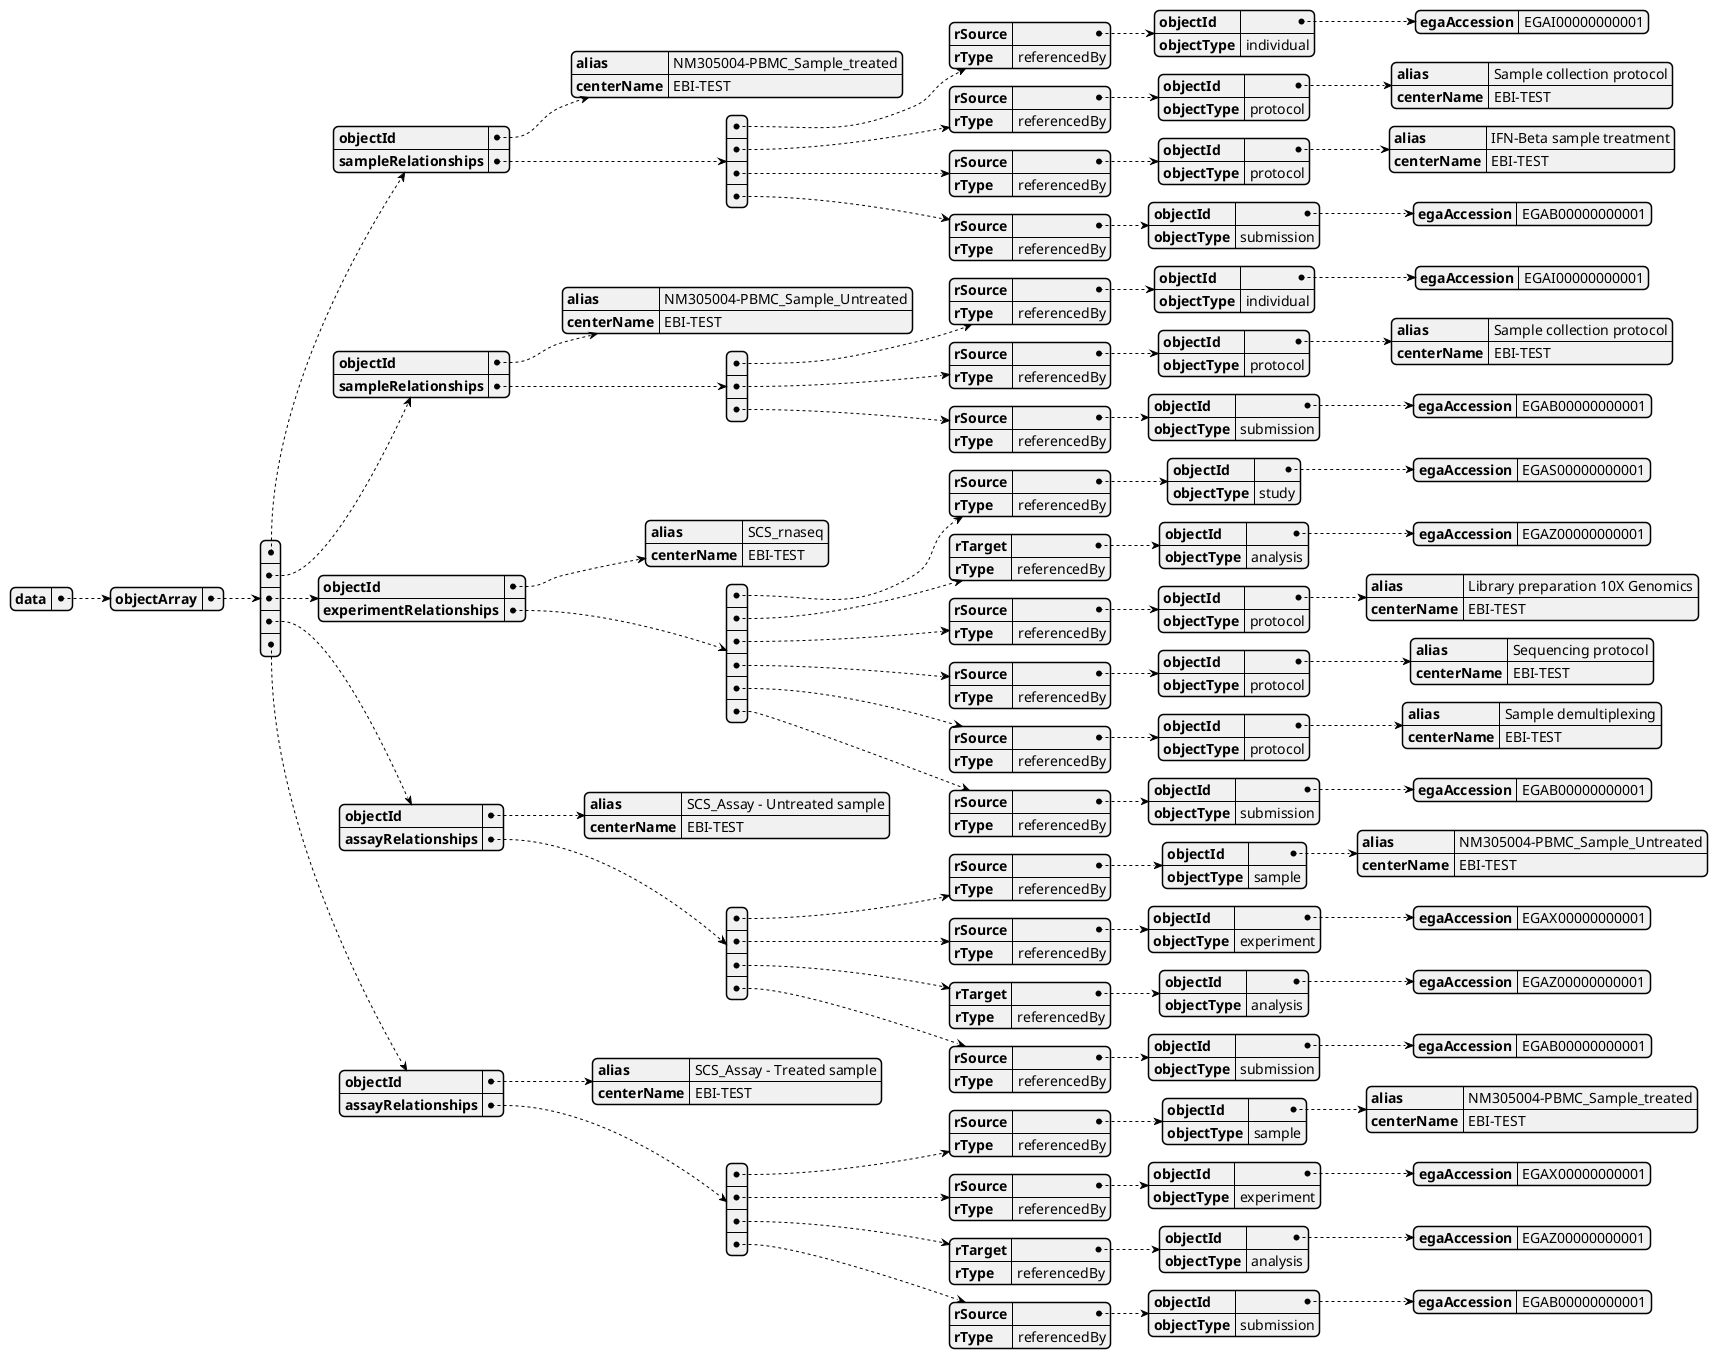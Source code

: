 @startjson

{
    "data": {
        "objectArray": [
            {
                "objectId": {
                    "alias": "NM305004-PBMC_Sample_treated",
                    "centerName": "EBI-TEST"
                },
                "sampleRelationships": [
                    {
                        "rSource": {
                            "objectId": {
                                "egaAccession": "EGAI00000000001"
                            },
                            "objectType": "individual"
                        },
                        "rType": "referencedBy"
                    },
                    {
                        "rSource": {
                            "objectId": {
                                "alias": "Sample collection protocol",
                                "centerName": "EBI-TEST"
                            },
                            "objectType": "protocol"
                        },
                        "rType": "referencedBy"
                    },
                    {
                        "rSource": {
                            "objectId": {
                                "alias": "IFN-Beta sample treatment",
                                "centerName": "EBI-TEST"
                            },
                            "objectType": "protocol"
                        },
                        "rType": "referencedBy"
                    },
                    {
                        "rSource": {
                            "objectId": {
                                "egaAccession": "EGAB00000000001"
                            },
                            "objectType": "submission"
                        },
                        "rType": "referencedBy"
                    }
                ]
            },
            {
                "objectId": {
                    "alias": "NM305004-PBMC_Sample_Untreated",
                    "centerName": "EBI-TEST"
                },
                "sampleRelationships": [
                    {
                        "rSource": {
                            "objectId": {
                                "egaAccession": "EGAI00000000001"
                            },
                            "objectType": "individual"
                        },
                        "rType": "referencedBy"
                    },
                    {
                        "rSource": {
                            "objectId": {
                                "alias": "Sample collection protocol",
                                "centerName": "EBI-TEST"
                            },
                            "objectType": "protocol"
                        },
                        "rType": "referencedBy"
                    },
                    {
                        "rSource": {
                            "objectId": {
                                "egaAccession": "EGAB00000000001"
                            },
                            "objectType": "submission"
                        },
                        "rType": "referencedBy"
                    }
                ]
            },
            {
                "objectId": {
                    "alias": "SCS_rnaseq",
                    "centerName": "EBI-TEST"
                },
                "experimentRelationships": [
                    {
                        "rSource": {
                            "objectId": {
                                "egaAccession": "EGAS00000000001"
                            },
                            "objectType": "study"
                        },
                        "rType": "referencedBy"
                    },
                    {
                        "rTarget": {
                            "objectId": {
                                "egaAccession": "EGAZ00000000001"
                            },
                            "objectType": "analysis"
                        },
                        "rType": "referencedBy"
                    },
                    {
                        "rSource": {
                            "objectId": {
                                "alias": "Library preparation 10X Genomics",
                                "centerName": "EBI-TEST"
                            },
                            "objectType": "protocol"
                        },
                        "rType": "referencedBy"
                    },
                    {
                        "rSource": {
                            "objectId": {
                                "alias": "Sequencing protocol",
                                "centerName": "EBI-TEST"
                            },
                            "objectType": "protocol"
                        },
                        "rType": "referencedBy"
                    },
                    {
                        "rSource": {
                            "objectId": {
                                "alias": "Sample demultiplexing",
                                "centerName": "EBI-TEST"
                            },
                            "objectType": "protocol"
                        },
                        "rType": "referencedBy"
                    },
                    {
                        "rSource": {
                            "objectId": {
                                "egaAccession": "EGAB00000000001"
                            },
                            "objectType": "submission"
                        },
                        "rType": "referencedBy"
                    }
                ]
            },
            {
                "objectId": {
                    "alias": "SCS_Assay - Untreated sample",
                    "centerName": "EBI-TEST"
                },
                "assayRelationships": [
                    {
                        "rSource": {
                            "objectId": {
                                "alias": "NM305004-PBMC_Sample_Untreated",
                                "centerName": "EBI-TEST"
                            },
                            "objectType": "sample"
                        },
                        "rType": "referencedBy"
                    },
                    {
                        "rSource": {
                            "objectId": {
                                "egaAccession": "EGAX00000000001"
                            },
                            "objectType": "experiment"
                        },
                        "rType": "referencedBy"
                    },
                    {
                        "rTarget": {
                            "objectId": {
                                "egaAccession": "EGAZ00000000001"
                            },
                            "objectType": "analysis"
                        },
                        "rType": "referencedBy"
                    },
                    {
                        "rSource": {
                            "objectId": {
                                "egaAccession": "EGAB00000000001"
                            },
                            "objectType": "submission"
                        },
                        "rType": "referencedBy"
                    }
                ]
            },
            {
                "objectId": {
                    "alias": "SCS_Assay - Treated sample",
                    "centerName": "EBI-TEST"
                },
                "assayRelationships": [
                    {
                        "rSource": {
                            "objectId": {
                                "alias": "NM305004-PBMC_Sample_treated",
                                "centerName": "EBI-TEST"
                            },
                            "objectType": "sample"
                        },
                        "rType": "referencedBy"
                    },
                    {
                        "rSource": {
                            "objectId": {
                                "egaAccession": "EGAX00000000001"
                            },
                            "objectType": "experiment"
                        },
                        "rType": "referencedBy"
                    },
                    {
                        "rTarget": {
                            "objectId": {
                                "egaAccession": "EGAZ00000000001"
                            },
                            "objectType": "analysis"
                        },
                        "rType": "referencedBy"
                    },
                    {
                        "rSource": {
                            "objectId": {
                                "egaAccession": "EGAB00000000001"
                            },
                            "objectType": "submission"
                        },
                        "rType": "referencedBy"
                    }
                ]
            }
        ]
    }
}
@endjson